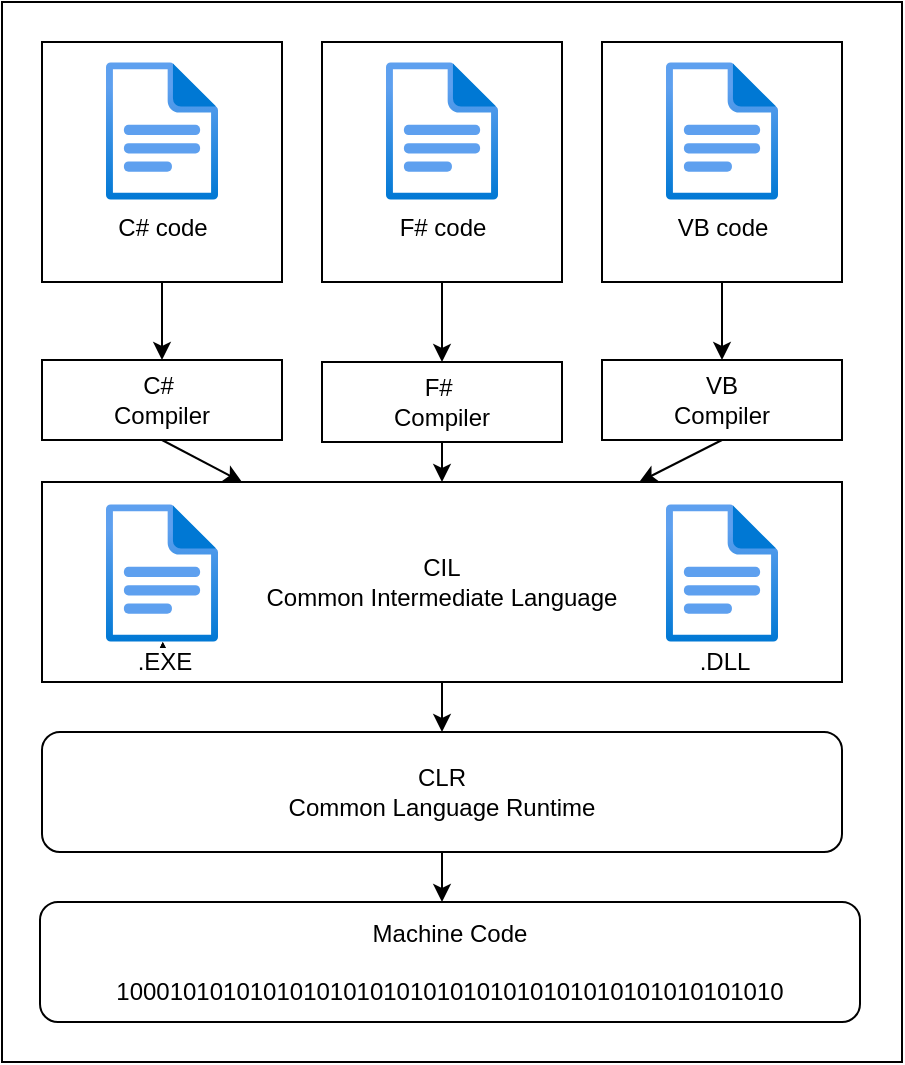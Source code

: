 <mxfile>
    <diagram id="ZSj2UAE7fQX4pEFmgqAW" name="Page-1">
        <mxGraphModel dx="601" dy="359" grid="0" gridSize="10" guides="1" tooltips="1" connect="1" arrows="1" fold="1" page="0" pageScale="1" pageWidth="850" pageHeight="1100" math="0" shadow="0">
            <root>
                <mxCell id="0"/>
                <mxCell id="1" parent="0"/>
                <mxCell id="32" value="" style="rounded=0;whiteSpace=wrap;html=1;labelBackgroundColor=#FFFFFF;fontColor=#000000;fontStyle=0" vertex="1" parent="1">
                    <mxGeometry x="50" y="40" width="450" height="530" as="geometry"/>
                </mxCell>
                <mxCell id="2" value="" style="rounded=0;whiteSpace=wrap;html=1;labelBackgroundColor=#FFFFFF;fontColor=#000000;fontStyle=0" parent="1" vertex="1">
                    <mxGeometry x="210" y="60" width="120" height="120" as="geometry"/>
                </mxCell>
                <mxCell id="3" value="&lt;font&gt;F# code&lt;/font&gt;" style="aspect=fixed;html=1;points=[];align=center;image;fontSize=12;image=img/lib/azure2/general/File.svg;labelBackgroundColor=#FFFFFF;fontColor=#000000;fontStyle=0" parent="1" vertex="1">
                    <mxGeometry x="242" y="70" width="56.0" height="69" as="geometry"/>
                </mxCell>
                <mxCell id="4" value="" style="rounded=0;whiteSpace=wrap;html=1;labelBackgroundColor=#FFFFFF;fontColor=#000000;fontStyle=0" parent="1" vertex="1">
                    <mxGeometry x="70" y="60" width="120" height="120" as="geometry"/>
                </mxCell>
                <mxCell id="5" value="C# code" style="aspect=fixed;html=1;points=[];align=center;image;fontSize=12;image=img/lib/azure2/general/File.svg;labelBackgroundColor=#FFFFFF;fontColor=#000000;fontStyle=0" parent="1" vertex="1">
                    <mxGeometry x="102" y="70" width="56.0" height="69" as="geometry"/>
                </mxCell>
                <mxCell id="6" value="" style="rounded=0;whiteSpace=wrap;html=1;labelBackgroundColor=#FFFFFF;fontColor=#000000;fontStyle=0" parent="1" vertex="1">
                    <mxGeometry x="350" y="60" width="120" height="120" as="geometry"/>
                </mxCell>
                <mxCell id="7" value="&lt;font&gt;VB code&lt;/font&gt;" style="aspect=fixed;html=1;points=[];align=center;image;fontSize=12;image=img/lib/azure2/general/File.svg;labelBackgroundColor=#FFFFFF;fontColor=#000000;fontStyle=0" parent="1" vertex="1">
                    <mxGeometry x="382" y="70" width="56.0" height="69" as="geometry"/>
                </mxCell>
                <mxCell id="8" value="C#&amp;nbsp;&lt;br&gt;Compiler" style="rounded=0;whiteSpace=wrap;html=1;fontStyle=0;labelBackgroundColor=#FFFFFF;fontColor=#000000;" parent="1" vertex="1">
                    <mxGeometry x="70" y="219" width="120" height="40" as="geometry"/>
                </mxCell>
                <mxCell id="9" value="F#&amp;nbsp;&lt;br&gt;Compiler" style="rounded=0;whiteSpace=wrap;html=1;fontStyle=0;labelBackgroundColor=#FFFFFF;fontColor=#000000;" parent="1" vertex="1">
                    <mxGeometry x="210" y="220" width="120" height="40" as="geometry"/>
                </mxCell>
                <mxCell id="10" value="VB&lt;br&gt;Compiler" style="rounded=0;whiteSpace=wrap;html=1;fontStyle=0;labelBackgroundColor=#FFFFFF;fontColor=#000000;" parent="1" vertex="1">
                    <mxGeometry x="350" y="219" width="120" height="40" as="geometry"/>
                </mxCell>
                <mxCell id="14" value="CIL&lt;br&gt;Common Intermediate Language" style="rounded=0;whiteSpace=wrap;html=1;fontStyle=0;labelBackgroundColor=#FFFFFF;fontColor=#000000;" parent="1" vertex="1">
                    <mxGeometry x="70" y="280" width="400" height="100" as="geometry"/>
                </mxCell>
                <mxCell id="12" value="" style="aspect=fixed;html=1;points=[];align=center;image;fontSize=12;image=img/lib/azure2/general/File.svg;labelBackgroundColor=#FFFFFF;fontColor=#000000;fontStyle=0" parent="1" vertex="1">
                    <mxGeometry x="102" y="291" width="56.0" height="69" as="geometry"/>
                </mxCell>
                <mxCell id="15" value="" style="aspect=fixed;html=1;points=[];align=center;image;fontSize=12;image=img/lib/azure2/general/File.svg;labelBackgroundColor=#FFFFFF;fontColor=#000000;fontStyle=0" parent="1" vertex="1">
                    <mxGeometry x="382" y="291" width="56.0" height="69" as="geometry"/>
                </mxCell>
                <mxCell id="16" value="CLR&lt;br&gt;Common Language Runtime" style="rounded=1;whiteSpace=wrap;html=1;fontStyle=0;labelBackgroundColor=#FFFFFF;fontColor=#000000;" parent="1" vertex="1">
                    <mxGeometry x="70" y="405" width="400" height="60" as="geometry"/>
                </mxCell>
                <mxCell id="17" value="Machine Code&lt;br&gt;&lt;br&gt;10001010101010101010101010101010101010101010101010" style="rounded=1;whiteSpace=wrap;html=1;labelBackgroundColor=#FFFFFF;fontColor=#000000;fontStyle=0" parent="1" vertex="1">
                    <mxGeometry x="69" y="490" width="410" height="60" as="geometry"/>
                </mxCell>
                <mxCell id="19" value="" style="endArrow=classic;html=1;exitX=0.5;exitY=1;exitDx=0;exitDy=0;labelBackgroundColor=#FFFFFF;fontColor=#000000;fontStyle=0" parent="1" source="4" target="8" edge="1">
                    <mxGeometry width="50" height="50" relative="1" as="geometry">
                        <mxPoint x="300" y="390" as="sourcePoint"/>
                        <mxPoint x="350" y="340" as="targetPoint"/>
                    </mxGeometry>
                </mxCell>
                <mxCell id="20" value="" style="endArrow=classic;html=1;exitX=0.5;exitY=1;exitDx=0;exitDy=0;labelBackgroundColor=#FFFFFF;fontColor=#000000;fontStyle=0" parent="1" source="2" target="9" edge="1">
                    <mxGeometry width="50" height="50" relative="1" as="geometry">
                        <mxPoint x="300" y="390" as="sourcePoint"/>
                        <mxPoint x="350" y="340" as="targetPoint"/>
                    </mxGeometry>
                </mxCell>
                <mxCell id="21" value="" style="endArrow=classic;html=1;exitX=0.5;exitY=1;exitDx=0;exitDy=0;labelBackgroundColor=#FFFFFF;fontColor=#000000;fontStyle=0" parent="1" source="6" target="10" edge="1">
                    <mxGeometry width="50" height="50" relative="1" as="geometry">
                        <mxPoint x="300" y="390" as="sourcePoint"/>
                        <mxPoint x="350" y="340" as="targetPoint"/>
                    </mxGeometry>
                </mxCell>
                <mxCell id="22" value="" style="endArrow=classic;html=1;exitX=0.5;exitY=1;exitDx=0;exitDy=0;entryX=0.25;entryY=0;entryDx=0;entryDy=0;labelBackgroundColor=#FFFFFF;fontColor=#000000;fontStyle=0" parent="1" source="8" target="14" edge="1">
                    <mxGeometry width="50" height="50" relative="1" as="geometry">
                        <mxPoint x="300" y="390" as="sourcePoint"/>
                        <mxPoint x="350" y="340" as="targetPoint"/>
                    </mxGeometry>
                </mxCell>
                <mxCell id="23" value="" style="endArrow=classic;html=1;exitX=0.5;exitY=1;exitDx=0;exitDy=0;labelBackgroundColor=#FFFFFF;fontColor=#000000;fontStyle=0" parent="1" source="9" target="14" edge="1">
                    <mxGeometry width="50" height="50" relative="1" as="geometry">
                        <mxPoint x="300" y="390" as="sourcePoint"/>
                        <mxPoint x="350" y="340" as="targetPoint"/>
                    </mxGeometry>
                </mxCell>
                <mxCell id="24" value="" style="endArrow=classic;html=1;exitX=0.5;exitY=1;exitDx=0;exitDy=0;labelBackgroundColor=#FFFFFF;fontColor=#000000;fontStyle=0" parent="1" source="10" target="14" edge="1">
                    <mxGeometry width="50" height="50" relative="1" as="geometry">
                        <mxPoint x="310" y="380" as="sourcePoint"/>
                        <mxPoint x="350" y="340" as="targetPoint"/>
                    </mxGeometry>
                </mxCell>
                <mxCell id="25" value="" style="endArrow=classic;html=1;exitX=0.5;exitY=1;exitDx=0;exitDy=0;entryX=0.5;entryY=0;entryDx=0;entryDy=0;labelBackgroundColor=#FFFFFF;fontColor=#000000;fontStyle=0" parent="1" source="14" target="16" edge="1">
                    <mxGeometry width="50" height="50" relative="1" as="geometry">
                        <mxPoint x="300" y="390" as="sourcePoint"/>
                        <mxPoint x="350" y="340" as="targetPoint"/>
                    </mxGeometry>
                </mxCell>
                <mxCell id="26" value="" style="endArrow=classic;html=1;exitX=0.5;exitY=1;exitDx=0;exitDy=0;labelBackgroundColor=#FFFFFF;fontColor=#000000;fontStyle=0" parent="1" source="16" edge="1">
                    <mxGeometry width="50" height="50" relative="1" as="geometry">
                        <mxPoint x="268" y="460" as="sourcePoint"/>
                        <mxPoint x="270" y="490" as="targetPoint"/>
                    </mxGeometry>
                </mxCell>
                <mxCell id="30" value="" style="edgeStyle=none;html=1;fontColor=#000000;labelBackgroundColor=#FFFFFF;fontStyle=0" parent="1" source="27" target="12" edge="1">
                    <mxGeometry relative="1" as="geometry"/>
                </mxCell>
                <mxCell id="31" value="" style="edgeStyle=none;html=1;fontColor=#000000;labelBackgroundColor=#FFFFFF;fontStyle=0" parent="1" source="27" target="12" edge="1">
                    <mxGeometry relative="1" as="geometry"/>
                </mxCell>
                <mxCell id="27" value="&lt;font&gt;.EXE&lt;/font&gt;" style="text;html=1;resizable=0;autosize=1;align=center;verticalAlign=middle;points=[];rounded=0;fontStyle=0;labelBackgroundColor=#FFFFFF;fontColor=#000000;" parent="1" vertex="1">
                    <mxGeometry x="112" y="361" width="37" height="18" as="geometry"/>
                </mxCell>
                <mxCell id="28" value="&lt;font&gt;.DLL&lt;/font&gt;" style="text;html=1;resizable=0;autosize=1;align=center;verticalAlign=middle;points=[];rounded=0;fontStyle=0;labelBackgroundColor=#FFFFFF;fontColor=#000000;" parent="1" vertex="1">
                    <mxGeometry x="393" y="361" width="35" height="18" as="geometry"/>
                </mxCell>
            </root>
        </mxGraphModel>
    </diagram>
</mxfile>